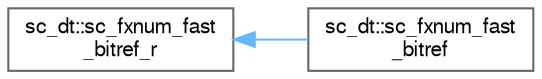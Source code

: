 digraph "Graphical Class Hierarchy"
{
 // LATEX_PDF_SIZE
  bgcolor="transparent";
  edge [fontname=FreeSans,fontsize=10,labelfontname=FreeSans,labelfontsize=10];
  node [fontname=FreeSans,fontsize=10,shape=box,height=0.2,width=0.4];
  rankdir="LR";
  Node0 [id="Node000000",label="sc_dt::sc_fxnum_fast\l_bitref_r",height=0.2,width=0.4,color="grey40", fillcolor="white", style="filled",URL="$a01717.html",tooltip=" "];
  Node0 -> Node1 [id="edge162_Node000000_Node000001",dir="back",color="steelblue1",style="solid",tooltip=" "];
  Node1 [id="Node000001",label="sc_dt::sc_fxnum_fast\l_bitref",height=0.2,width=0.4,color="grey40", fillcolor="white", style="filled",URL="$a01721.html",tooltip=" "];
}
